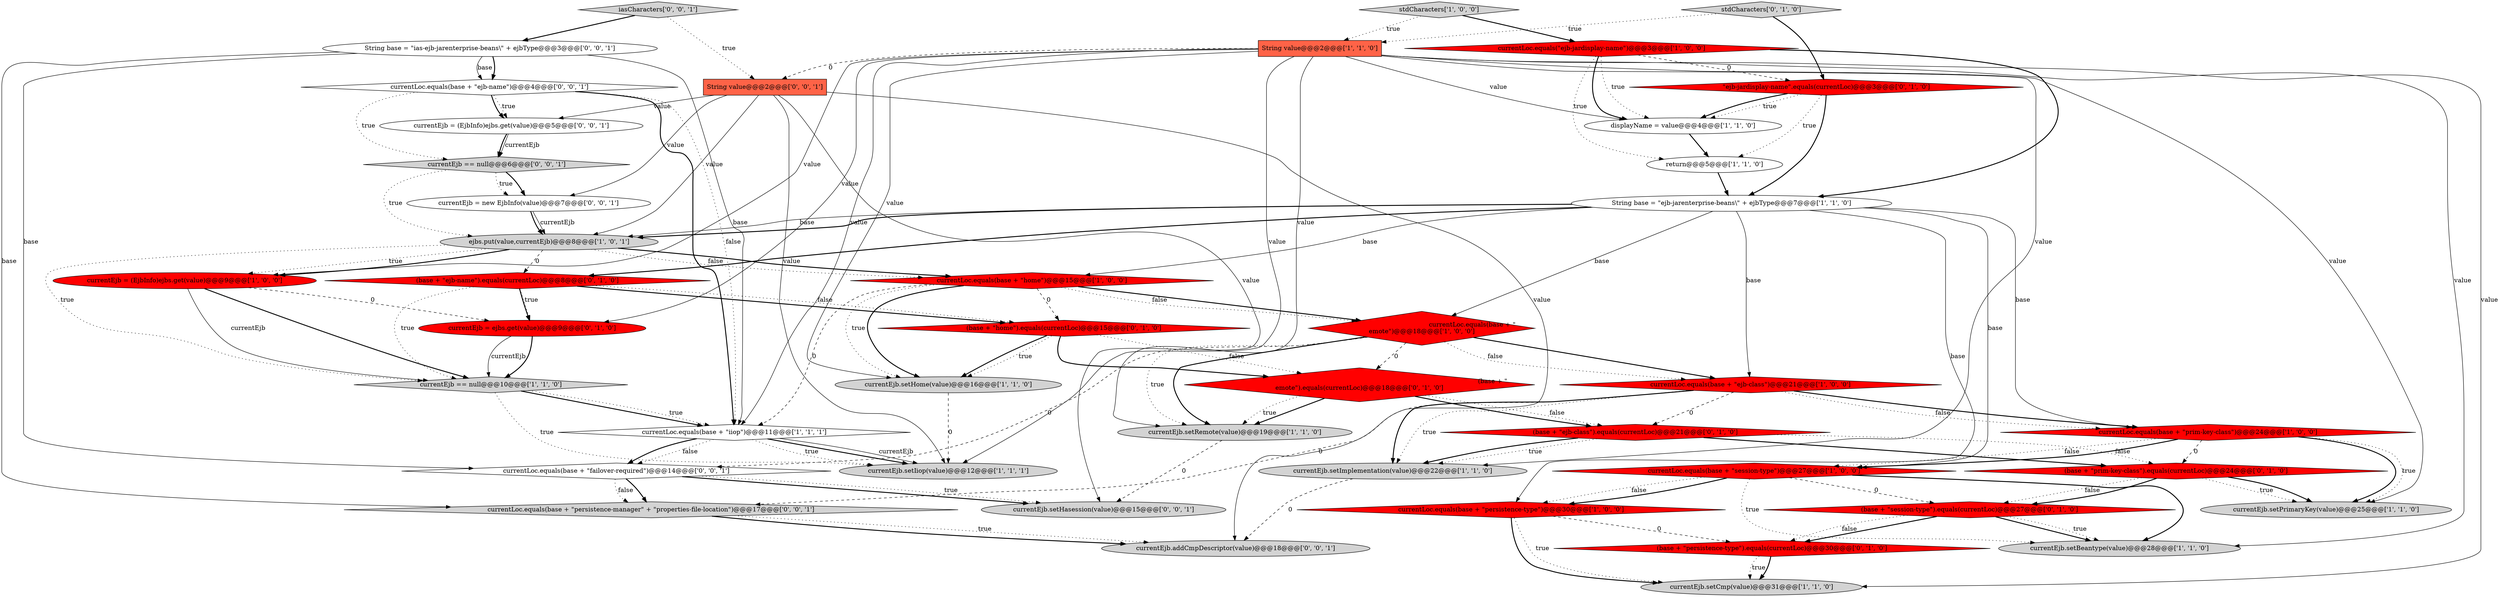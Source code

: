 digraph {
18 [style = filled, label = "currentLoc.equals(base + \"\home\")@@@15@@@['1', '0', '0']", fillcolor = red, shape = diamond image = "AAA1AAABBB1BBB"];
36 [style = filled, label = "String value@@@2@@@['0', '0', '1']", fillcolor = tomato, shape = box image = "AAA0AAABBB3BBB"];
4 [style = filled, label = "currentEjb == null@@@10@@@['1', '1', '0']", fillcolor = lightgray, shape = diamond image = "AAA0AAABBB1BBB"];
31 [style = filled, label = "stdCharacters['0', '1', '0']", fillcolor = lightgray, shape = diamond image = "AAA0AAABBB2BBB"];
38 [style = filled, label = "currentLoc.equals(base + \"\persistence-manager\" + \"\properties-file-location\")@@@17@@@['0', '0', '1']", fillcolor = lightgray, shape = diamond image = "AAA0AAABBB3BBB"];
41 [style = filled, label = "currentLoc.equals(base + \"\ejb-name\")@@@4@@@['0', '0', '1']", fillcolor = white, shape = diamond image = "AAA0AAABBB3BBB"];
0 [style = filled, label = "String base = \"\ejb-jar\enterprise-beans\\\" + ejbType@@@7@@@['1', '1', '0']", fillcolor = white, shape = ellipse image = "AAA0AAABBB1BBB"];
25 [style = filled, label = "(base + \"\prim-key-class\").equals(currentLoc)@@@24@@@['0', '1', '0']", fillcolor = red, shape = diamond image = "AAA1AAABBB2BBB"];
34 [style = filled, label = "currentEjb.addCmpDescriptor(value)@@@18@@@['0', '0', '1']", fillcolor = lightgray, shape = ellipse image = "AAA0AAABBB3BBB"];
3 [style = filled, label = "currentEjb.setHome(value)@@@16@@@['1', '1', '0']", fillcolor = lightgray, shape = ellipse image = "AAA0AAABBB1BBB"];
40 [style = filled, label = "currentEjb.setHasession(value)@@@15@@@['0', '0', '1']", fillcolor = lightgray, shape = ellipse image = "AAA0AAABBB3BBB"];
5 [style = filled, label = "currentEjb.setIiop(value)@@@12@@@['1', '1', '1']", fillcolor = lightgray, shape = ellipse image = "AAA0AAABBB1BBB"];
42 [style = filled, label = "currentEjb = (EjbInfo)ejbs.get(value)@@@5@@@['0', '0', '1']", fillcolor = white, shape = ellipse image = "AAA0AAABBB3BBB"];
13 [style = filled, label = "currentLoc.equals(base + \"\session-type\")@@@27@@@['1', '0', '0']", fillcolor = red, shape = diamond image = "AAA1AAABBB1BBB"];
43 [style = filled, label = "currentEjb == null@@@6@@@['0', '0', '1']", fillcolor = lightgray, shape = diamond image = "AAA0AAABBB3BBB"];
7 [style = filled, label = "return@@@5@@@['1', '1', '0']", fillcolor = white, shape = ellipse image = "AAA0AAABBB1BBB"];
2 [style = filled, label = "currentEjb.setImplementation(value)@@@22@@@['1', '1', '0']", fillcolor = lightgray, shape = ellipse image = "AAA0AAABBB1BBB"];
15 [style = filled, label = "currentLoc.equals(base + \"\remote\")@@@18@@@['1', '0', '0']", fillcolor = red, shape = diamond image = "AAA1AAABBB1BBB"];
24 [style = filled, label = "(base + \"\ejb-name\").equals(currentLoc)@@@8@@@['0', '1', '0']", fillcolor = red, shape = diamond image = "AAA1AAABBB2BBB"];
21 [style = filled, label = "currentEjb = (EjbInfo)ejbs.get(value)@@@9@@@['1', '0', '0']", fillcolor = red, shape = ellipse image = "AAA1AAABBB1BBB"];
39 [style = filled, label = "iasCharacters['0', '0', '1']", fillcolor = lightgray, shape = diamond image = "AAA0AAABBB3BBB"];
17 [style = filled, label = "currentLoc.equals(\"\ejb-jar\display-name\")@@@3@@@['1', '0', '0']", fillcolor = red, shape = diamond image = "AAA1AAABBB1BBB"];
11 [style = filled, label = "currentEjb.setPrimaryKey(value)@@@25@@@['1', '1', '0']", fillcolor = lightgray, shape = ellipse image = "AAA0AAABBB1BBB"];
23 [style = filled, label = "currentEjb = ejbs.get(value)@@@9@@@['0', '1', '0']", fillcolor = red, shape = ellipse image = "AAA1AAABBB2BBB"];
33 [style = filled, label = "String base = \"\ias-ejb-jar\enterprise-beans\\\" + ejbType@@@3@@@['0', '0', '1']", fillcolor = white, shape = ellipse image = "AAA0AAABBB3BBB"];
1 [style = filled, label = "ejbs.put(value,currentEjb)@@@8@@@['1', '0', '1']", fillcolor = lightgray, shape = ellipse image = "AAA0AAABBB1BBB"];
30 [style = filled, label = "(base + \"\remote\").equals(currentLoc)@@@18@@@['0', '1', '0']", fillcolor = red, shape = diamond image = "AAA1AAABBB2BBB"];
26 [style = filled, label = "(base + \"\session-type\").equals(currentLoc)@@@27@@@['0', '1', '0']", fillcolor = red, shape = diamond image = "AAA1AAABBB2BBB"];
12 [style = filled, label = "displayName = value@@@4@@@['1', '1', '0']", fillcolor = white, shape = ellipse image = "AAA0AAABBB1BBB"];
19 [style = filled, label = "currentLoc.equals(base + \"\ejb-class\")@@@21@@@['1', '0', '0']", fillcolor = red, shape = diamond image = "AAA1AAABBB1BBB"];
22 [style = filled, label = "stdCharacters['1', '0', '0']", fillcolor = lightgray, shape = diamond image = "AAA0AAABBB1BBB"];
32 [style = filled, label = "(base + \"\persistence-type\").equals(currentLoc)@@@30@@@['0', '1', '0']", fillcolor = red, shape = diamond image = "AAA1AAABBB2BBB"];
14 [style = filled, label = "currentLoc.equals(base + \"\iiop\")@@@11@@@['1', '1', '1']", fillcolor = white, shape = diamond image = "AAA0AAABBB1BBB"];
16 [style = filled, label = "currentLoc.equals(base + \"\persistence-type\")@@@30@@@['1', '0', '0']", fillcolor = red, shape = diamond image = "AAA1AAABBB1BBB"];
37 [style = filled, label = "currentEjb = new EjbInfo(value)@@@7@@@['0', '0', '1']", fillcolor = white, shape = ellipse image = "AAA0AAABBB3BBB"];
29 [style = filled, label = "\"\ejb-jar\display-name\".equals(currentLoc)@@@3@@@['0', '1', '0']", fillcolor = red, shape = diamond image = "AAA1AAABBB2BBB"];
9 [style = filled, label = "currentLoc.equals(base + \"\prim-key-class\")@@@24@@@['1', '0', '0']", fillcolor = red, shape = diamond image = "AAA1AAABBB1BBB"];
6 [style = filled, label = "String value@@@2@@@['1', '1', '0']", fillcolor = tomato, shape = box image = "AAA0AAABBB1BBB"];
27 [style = filled, label = "(base + \"\ejb-class\").equals(currentLoc)@@@21@@@['0', '1', '0']", fillcolor = red, shape = diamond image = "AAA1AAABBB2BBB"];
28 [style = filled, label = "(base + \"\home\").equals(currentLoc)@@@15@@@['0', '1', '0']", fillcolor = red, shape = diamond image = "AAA1AAABBB2BBB"];
20 [style = filled, label = "currentEjb.setRemote(value)@@@19@@@['1', '1', '0']", fillcolor = lightgray, shape = ellipse image = "AAA0AAABBB1BBB"];
8 [style = filled, label = "currentEjb.setCmp(value)@@@31@@@['1', '1', '0']", fillcolor = lightgray, shape = ellipse image = "AAA0AAABBB1BBB"];
10 [style = filled, label = "currentEjb.setBeantype(value)@@@28@@@['1', '1', '0']", fillcolor = lightgray, shape = ellipse image = "AAA0AAABBB1BBB"];
35 [style = filled, label = "currentLoc.equals(base + \"\failover-required\")@@@14@@@['0', '0', '1']", fillcolor = white, shape = diamond image = "AAA0AAABBB3BBB"];
19->27 [style = dashed, label="0"];
18->3 [style = bold, label=""];
39->36 [style = dotted, label="true"];
16->32 [style = dashed, label="0"];
9->11 [style = bold, label=""];
14->35 [style = bold, label=""];
26->10 [style = bold, label=""];
20->40 [style = dashed, label="0"];
38->34 [style = dotted, label="true"];
30->20 [style = bold, label=""];
24->4 [style = dotted, label="true"];
29->0 [style = bold, label=""];
0->19 [style = solid, label="base"];
1->21 [style = dotted, label="true"];
15->20 [style = dotted, label="true"];
27->2 [style = dotted, label="true"];
13->10 [style = dotted, label="true"];
25->11 [style = dotted, label="true"];
12->7 [style = bold, label=""];
6->14 [style = solid, label="value"];
36->42 [style = solid, label="value"];
19->38 [style = dashed, label="0"];
32->8 [style = dotted, label="true"];
23->4 [style = solid, label="currentEjb"];
19->9 [style = bold, label=""];
1->21 [style = bold, label=""];
15->20 [style = bold, label=""];
6->36 [style = dashed, label="0"];
0->24 [style = bold, label=""];
18->3 [style = dotted, label="true"];
41->43 [style = dotted, label="true"];
15->19 [style = dotted, label="false"];
41->42 [style = dotted, label="true"];
28->3 [style = bold, label=""];
6->20 [style = solid, label="value"];
35->38 [style = bold, label=""];
6->21 [style = solid, label="value"];
0->16 [style = solid, label="base"];
27->25 [style = bold, label=""];
27->2 [style = bold, label=""];
24->28 [style = bold, label=""];
6->2 [style = solid, label="value"];
6->8 [style = solid, label="value"];
26->32 [style = bold, label=""];
28->30 [style = bold, label=""];
37->1 [style = bold, label=""];
31->6 [style = dotted, label="true"];
6->10 [style = solid, label="value"];
18->15 [style = bold, label=""];
30->27 [style = bold, label=""];
15->30 [style = dashed, label="0"];
0->1 [style = solid, label="base"];
36->37 [style = solid, label="value"];
27->25 [style = dotted, label="false"];
31->29 [style = bold, label=""];
7->0 [style = bold, label=""];
33->41 [style = bold, label=""];
1->4 [style = dotted, label="true"];
19->2 [style = bold, label=""];
9->13 [style = dotted, label="false"];
13->26 [style = dashed, label="0"];
13->16 [style = bold, label=""];
36->40 [style = solid, label="value"];
35->40 [style = bold, label=""];
1->24 [style = dashed, label="0"];
25->26 [style = dotted, label="false"];
25->26 [style = bold, label=""];
22->17 [style = bold, label=""];
6->12 [style = solid, label="value"];
42->43 [style = solid, label="currentEjb"];
43->1 [style = dotted, label="true"];
0->13 [style = solid, label="base"];
21->4 [style = bold, label=""];
13->10 [style = bold, label=""];
4->5 [style = dotted, label="true"];
37->1 [style = solid, label="currentEjb"];
16->8 [style = dotted, label="true"];
4->14 [style = bold, label=""];
33->38 [style = solid, label="base"];
35->40 [style = dotted, label="true"];
16->8 [style = bold, label=""];
28->3 [style = dotted, label="true"];
9->11 [style = dotted, label="true"];
29->7 [style = dotted, label="true"];
41->14 [style = dotted, label="false"];
15->19 [style = bold, label=""];
39->33 [style = bold, label=""];
15->35 [style = dashed, label="0"];
17->12 [style = bold, label=""];
32->8 [style = bold, label=""];
17->0 [style = bold, label=""];
14->5 [style = dotted, label="true"];
24->23 [style = dotted, label="true"];
17->12 [style = dotted, label="true"];
35->38 [style = dotted, label="false"];
30->20 [style = dotted, label="true"];
0->1 [style = bold, label=""];
6->5 [style = solid, label="value"];
9->25 [style = dashed, label="0"];
38->34 [style = bold, label=""];
18->28 [style = dashed, label="0"];
6->11 [style = solid, label="value"];
14->35 [style = dotted, label="false"];
1->18 [style = dotted, label="false"];
33->41 [style = solid, label="base"];
41->14 [style = bold, label=""];
14->5 [style = bold, label=""];
24->23 [style = bold, label=""];
3->5 [style = dashed, label="0"];
42->43 [style = bold, label=""];
33->35 [style = solid, label="base"];
36->1 [style = solid, label="value"];
6->3 [style = solid, label="value"];
19->2 [style = dotted, label="true"];
24->28 [style = dotted, label="false"];
0->9 [style = solid, label="base"];
23->4 [style = bold, label=""];
1->18 [style = bold, label=""];
29->12 [style = dotted, label="true"];
43->37 [style = bold, label=""];
18->15 [style = dotted, label="false"];
4->14 [style = dotted, label="true"];
17->29 [style = dashed, label="0"];
22->6 [style = dotted, label="true"];
14->5 [style = solid, label="currentEjb"];
36->34 [style = solid, label="value"];
0->18 [style = solid, label="base"];
29->12 [style = bold, label=""];
43->37 [style = dotted, label="true"];
26->32 [style = dotted, label="false"];
25->11 [style = bold, label=""];
26->10 [style = dotted, label="true"];
33->14 [style = solid, label="base"];
13->16 [style = dotted, label="false"];
2->34 [style = dashed, label="0"];
30->27 [style = dotted, label="false"];
18->14 [style = dashed, label="0"];
36->5 [style = solid, label="value"];
17->7 [style = dotted, label="true"];
19->9 [style = dotted, label="false"];
21->23 [style = dashed, label="0"];
28->30 [style = dotted, label="false"];
21->4 [style = solid, label="currentEjb"];
6->23 [style = solid, label="value"];
9->13 [style = bold, label=""];
41->42 [style = bold, label=""];
0->15 [style = solid, label="base"];
}
